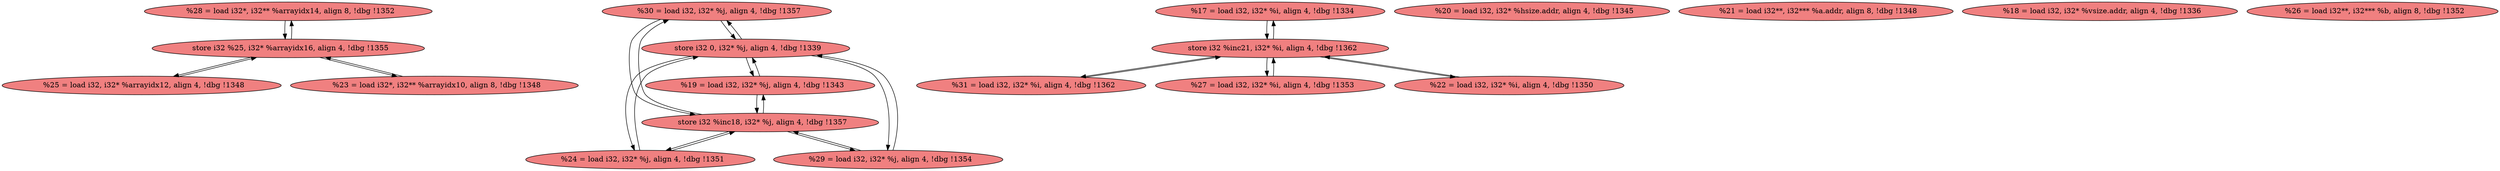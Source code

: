 
digraph G {


node470 [fillcolor=lightcoral,label="  %28 = load i32*, i32** %arrayidx14, align 8, !dbg !1352",shape=ellipse,style=filled ]
node468 [fillcolor=lightcoral,label="  %30 = load i32, i32* %j, align 4, !dbg !1357",shape=ellipse,style=filled ]
node469 [fillcolor=lightcoral,label="  %25 = load i32, i32* %arrayidx12, align 4, !dbg !1348",shape=ellipse,style=filled ]
node454 [fillcolor=lightcoral,label="  store i32 0, i32* %j, align 4, !dbg !1339",shape=ellipse,style=filled ]
node452 [fillcolor=lightcoral,label="  store i32 %inc18, i32* %j, align 4, !dbg !1357",shape=ellipse,style=filled ]
node457 [fillcolor=lightcoral,label="  %17 = load i32, i32* %i, align 4, !dbg !1334",shape=ellipse,style=filled ]
node458 [fillcolor=lightcoral,label="  %20 = load i32, i32* %hsize.addr, align 4, !dbg !1345",shape=ellipse,style=filled ]
node453 [fillcolor=lightcoral,label="  store i32 %25, i32* %arrayidx16, align 4, !dbg !1355",shape=ellipse,style=filled ]
node455 [fillcolor=lightcoral,label="  %31 = load i32, i32* %i, align 4, !dbg !1362",shape=ellipse,style=filled ]
node459 [fillcolor=lightcoral,label="  %29 = load i32, i32* %j, align 4, !dbg !1354",shape=ellipse,style=filled ]
node464 [fillcolor=lightcoral,label="  %21 = load i32**, i32*** %a.addr, align 8, !dbg !1348",shape=ellipse,style=filled ]
node462 [fillcolor=lightcoral,label="  %18 = load i32, i32* %vsize.addr, align 4, !dbg !1336",shape=ellipse,style=filled ]
node461 [fillcolor=lightcoral,label="  store i32 %inc21, i32* %i, align 4, !dbg !1362",shape=ellipse,style=filled ]
node467 [fillcolor=lightcoral,label="  %23 = load i32*, i32** %arrayidx10, align 8, !dbg !1348",shape=ellipse,style=filled ]
node460 [fillcolor=lightcoral,label="  %27 = load i32, i32* %i, align 4, !dbg !1353",shape=ellipse,style=filled ]
node463 [fillcolor=lightcoral,label="  %26 = load i32**, i32*** %b, align 8, !dbg !1352",shape=ellipse,style=filled ]
node465 [fillcolor=lightcoral,label="  %24 = load i32, i32* %j, align 4, !dbg !1351",shape=ellipse,style=filled ]
node456 [fillcolor=lightcoral,label="  %19 = load i32, i32* %j, align 4, !dbg !1343",shape=ellipse,style=filled ]
node466 [fillcolor=lightcoral,label="  %22 = load i32, i32* %i, align 4, !dbg !1350",shape=ellipse,style=filled ]

node455->node461 [ ]
node452->node468 [ ]
node461->node455 [ ]
node468->node452 [ ]
node454->node465 [ ]
node454->node459 [ ]
node459->node454 [ ]
node465->node454 [ ]
node456->node454 [ ]
node466->node461 [ ]
node453->node470 [ ]
node452->node459 [ ]
node465->node452 [ ]
node452->node456 [ ]
node454->node456 [ ]
node459->node452 [ ]
node453->node467 [ ]
node461->node460 [ ]
node470->node453 [ ]
node467->node453 [ ]
node456->node452 [ ]
node457->node461 [ ]
node460->node461 [ ]
node452->node465 [ ]
node461->node457 [ ]
node468->node454 [ ]
node469->node453 [ ]
node454->node468 [ ]
node461->node466 [ ]
node453->node469 [ ]


}
